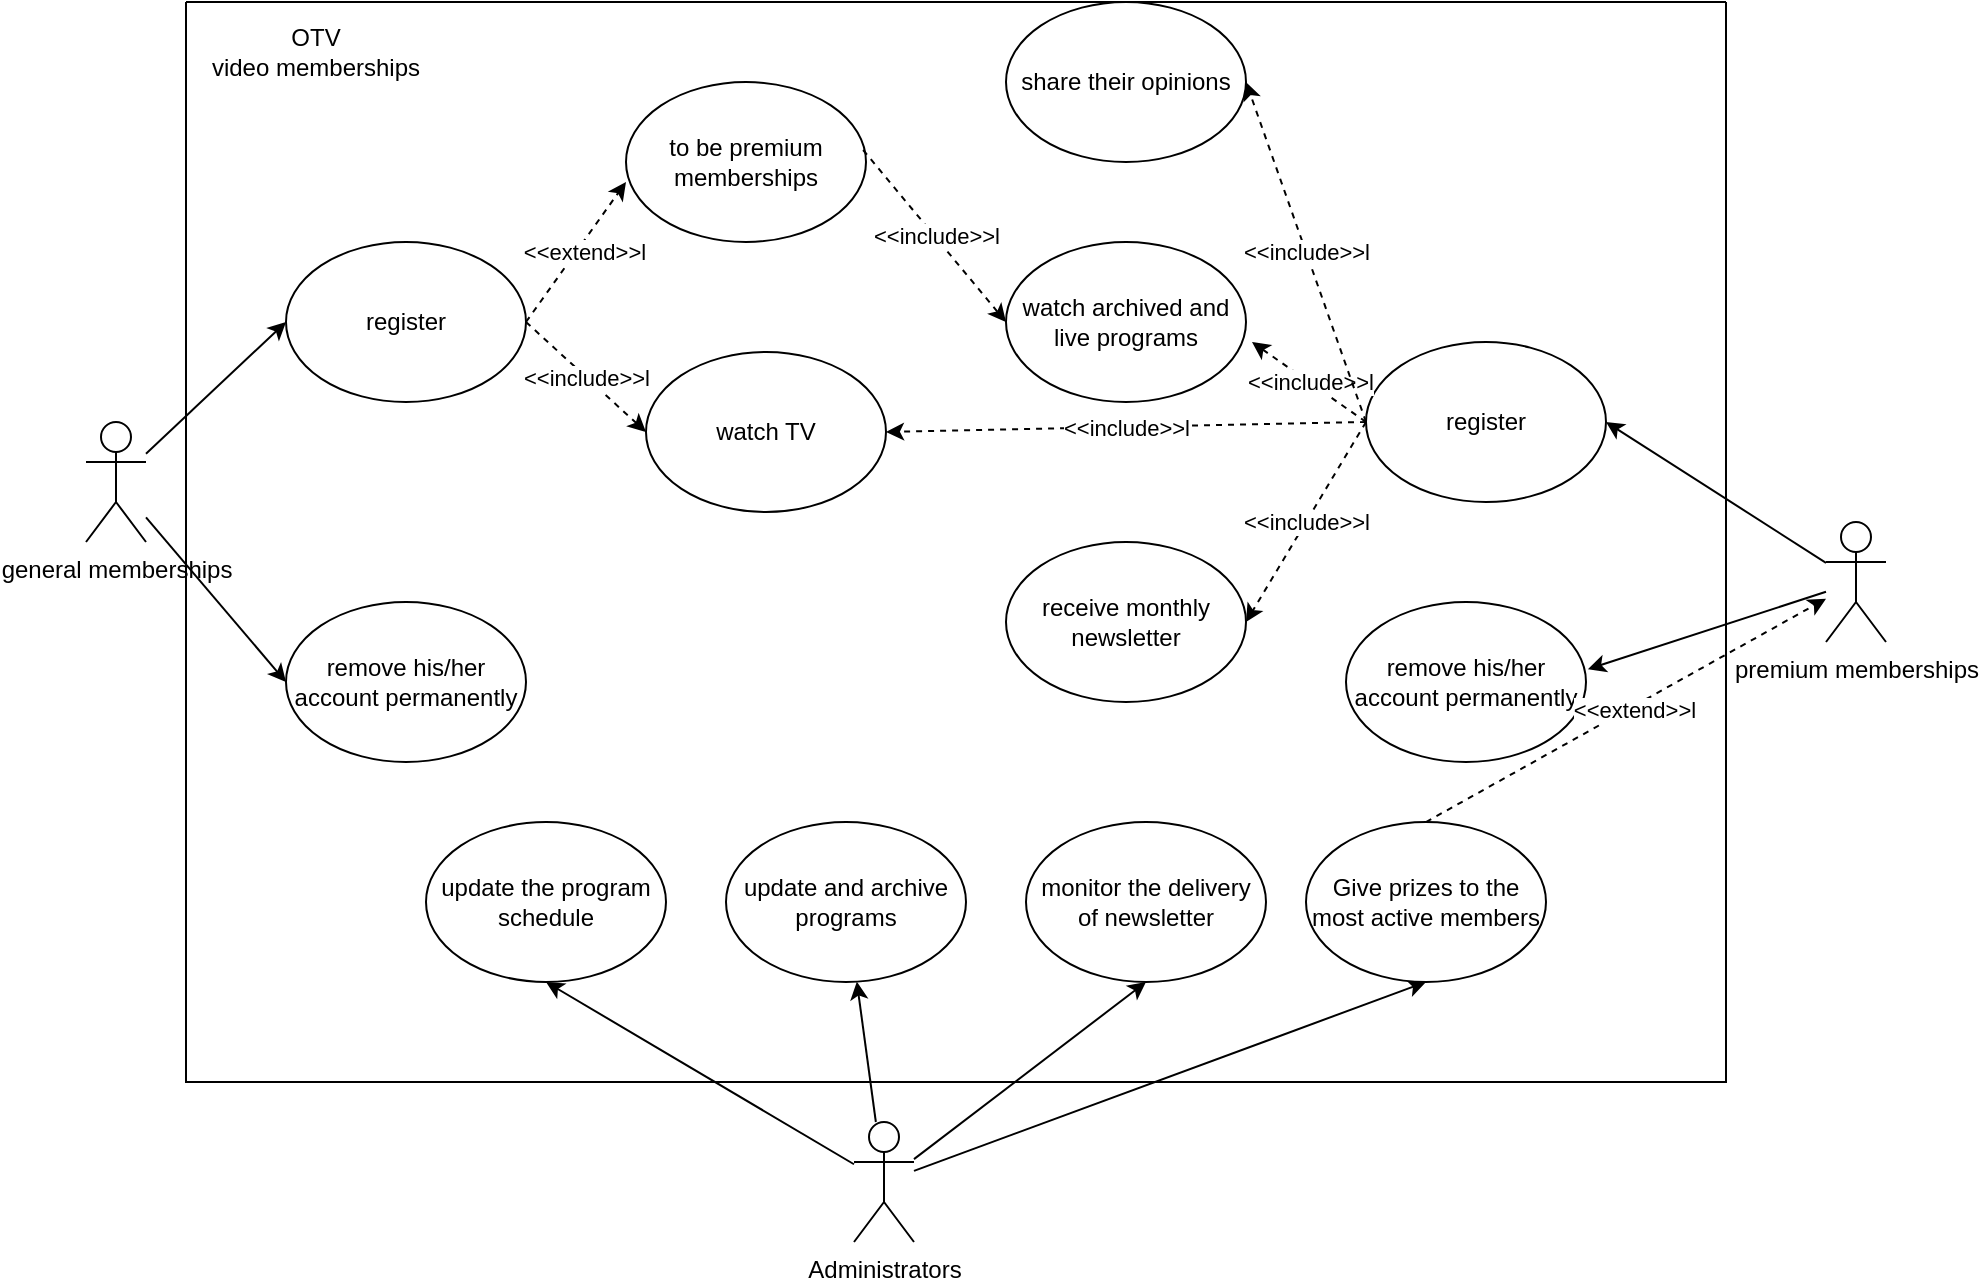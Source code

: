 <mxfile version="15.9.6" type="github" pages="3"><diagram id="0xzwDrGBt4abppta2xmS" name="Page-1"><mxGraphModel dx="2105" dy="579" grid="1" gridSize="10" guides="1" tooltips="1" connect="1" arrows="1" fold="1" page="1" pageScale="1" pageWidth="827" pageHeight="1169" math="0" shadow="0"><root><mxCell id="0"/><mxCell id="1" parent="0"/><mxCell id="9iWPV16cXZW_42Al5uO9-7" style="rounded=0;orthogonalLoop=1;jettySize=auto;html=1;entryX=0;entryY=0.5;entryDx=0;entryDy=0;" parent="1" source="9iWPV16cXZW_42Al5uO9-1" target="9iWPV16cXZW_42Al5uO9-2" edge="1"><mxGeometry relative="1" as="geometry"/></mxCell><mxCell id="9iWPV16cXZW_42Al5uO9-8" style="edgeStyle=none;rounded=0;orthogonalLoop=1;jettySize=auto;html=1;entryX=0;entryY=0.5;entryDx=0;entryDy=0;" parent="1" source="9iWPV16cXZW_42Al5uO9-1" target="9iWPV16cXZW_42Al5uO9-6" edge="1"><mxGeometry relative="1" as="geometry"/></mxCell><mxCell id="9iWPV16cXZW_42Al5uO9-1" value="general memberships" style="shape=umlActor;verticalLabelPosition=bottom;verticalAlign=top;html=1;outlineConnect=0;" parent="1" vertex="1"><mxGeometry x="30" y="580" width="30" height="60" as="geometry"/></mxCell><mxCell id="9iWPV16cXZW_42Al5uO9-2" value="register" style="ellipse;whiteSpace=wrap;html=1;" parent="1" vertex="1"><mxGeometry x="130" y="490" width="120" height="80" as="geometry"/></mxCell><mxCell id="9iWPV16cXZW_42Al5uO9-3" value="watch TV" style="ellipse;whiteSpace=wrap;html=1;" parent="1" vertex="1"><mxGeometry x="310" y="545" width="120" height="80" as="geometry"/></mxCell><mxCell id="9iWPV16cXZW_42Al5uO9-4" value="to be premium memberships" style="ellipse;whiteSpace=wrap;html=1;" parent="1" vertex="1"><mxGeometry x="300" y="410" width="120" height="80" as="geometry"/></mxCell><mxCell id="9iWPV16cXZW_42Al5uO9-5" value="watch archived and live programs" style="ellipse;whiteSpace=wrap;html=1;" parent="1" vertex="1"><mxGeometry x="490" y="490" width="120" height="80" as="geometry"/></mxCell><mxCell id="9iWPV16cXZW_42Al5uO9-6" value="remove his/her account permanently" style="ellipse;whiteSpace=wrap;html=1;" parent="1" vertex="1"><mxGeometry x="130" y="670" width="120" height="80" as="geometry"/></mxCell><mxCell id="9iWPV16cXZW_42Al5uO9-11" value="" style="endArrow=classic;html=1;rounded=0;dashed=1;exitX=1;exitY=0.5;exitDx=0;exitDy=0;entryX=0;entryY=0.5;entryDx=0;entryDy=0;" parent="1" source="9iWPV16cXZW_42Al5uO9-2" target="9iWPV16cXZW_42Al5uO9-3" edge="1"><mxGeometry relative="1" as="geometry"><mxPoint x="250" y="690" as="sourcePoint"/><mxPoint x="350" y="690" as="targetPoint"/></mxGeometry></mxCell><mxCell id="9iWPV16cXZW_42Al5uO9-12" value="&amp;lt;&amp;lt;include&amp;gt;&amp;gt;l" style="edgeLabel;resizable=0;html=1;align=center;verticalAlign=middle;" parent="9iWPV16cXZW_42Al5uO9-11" connectable="0" vertex="1"><mxGeometry relative="1" as="geometry"/></mxCell><mxCell id="9iWPV16cXZW_42Al5uO9-13" value="" style="endArrow=classic;html=1;rounded=0;dashed=1;exitX=1;exitY=0.5;exitDx=0;exitDy=0;" parent="1" source="9iWPV16cXZW_42Al5uO9-2" edge="1"><mxGeometry relative="1" as="geometry"><mxPoint x="250" y="690" as="sourcePoint"/><mxPoint x="300" y="460" as="targetPoint"/><Array as="points"/></mxGeometry></mxCell><mxCell id="9iWPV16cXZW_42Al5uO9-14" value="&amp;lt;&amp;lt;extend&amp;gt;&amp;gt;l" style="edgeLabel;resizable=0;html=1;align=center;verticalAlign=middle;" parent="9iWPV16cXZW_42Al5uO9-13" connectable="0" vertex="1"><mxGeometry relative="1" as="geometry"><mxPoint x="4" as="offset"/></mxGeometry></mxCell><mxCell id="9iWPV16cXZW_42Al5uO9-24" style="edgeStyle=none;rounded=0;orthogonalLoop=1;jettySize=auto;html=1;entryX=1;entryY=0.5;entryDx=0;entryDy=0;" parent="1" source="9iWPV16cXZW_42Al5uO9-15" target="9iWPV16cXZW_42Al5uO9-18" edge="1"><mxGeometry relative="1" as="geometry"/></mxCell><mxCell id="9iWPV16cXZW_42Al5uO9-25" style="edgeStyle=none;rounded=0;orthogonalLoop=1;jettySize=auto;html=1;entryX=1.008;entryY=0.42;entryDx=0;entryDy=0;entryPerimeter=0;" parent="1" source="9iWPV16cXZW_42Al5uO9-15" target="9iWPV16cXZW_42Al5uO9-19" edge="1"><mxGeometry relative="1" as="geometry"/></mxCell><mxCell id="9iWPV16cXZW_42Al5uO9-15" value="premium memberships" style="shape=umlActor;verticalLabelPosition=bottom;verticalAlign=top;html=1;outlineConnect=0;" parent="1" vertex="1"><mxGeometry x="900" y="630" width="30" height="60" as="geometry"/></mxCell><mxCell id="9iWPV16cXZW_42Al5uO9-18" value="register" style="ellipse;whiteSpace=wrap;html=1;" parent="1" vertex="1"><mxGeometry x="670" y="540" width="120" height="80" as="geometry"/></mxCell><mxCell id="9iWPV16cXZW_42Al5uO9-19" value="remove his/her account permanently" style="ellipse;whiteSpace=wrap;html=1;" parent="1" vertex="1"><mxGeometry x="660" y="670" width="120" height="80" as="geometry"/></mxCell><mxCell id="9iWPV16cXZW_42Al5uO9-22" value="share their opinions" style="ellipse;whiteSpace=wrap;html=1;" parent="1" vertex="1"><mxGeometry x="490" y="370" width="120" height="80" as="geometry"/></mxCell><mxCell id="9iWPV16cXZW_42Al5uO9-23" value="receive monthly newsletter" style="ellipse;whiteSpace=wrap;html=1;" parent="1" vertex="1"><mxGeometry x="490" y="640" width="120" height="80" as="geometry"/></mxCell><mxCell id="9iWPV16cXZW_42Al5uO9-29" value="" style="endArrow=classic;html=1;rounded=0;dashed=1;exitX=0.988;exitY=0.425;exitDx=0;exitDy=0;entryX=0;entryY=0.5;entryDx=0;entryDy=0;exitPerimeter=0;" parent="1" source="9iWPV16cXZW_42Al5uO9-4" target="9iWPV16cXZW_42Al5uO9-5" edge="1"><mxGeometry relative="1" as="geometry"><mxPoint x="440" y="480" as="sourcePoint"/><mxPoint x="500" y="535" as="targetPoint"/></mxGeometry></mxCell><mxCell id="9iWPV16cXZW_42Al5uO9-30" value="&amp;lt;&amp;lt;include&amp;gt;&amp;gt;l" style="edgeLabel;resizable=0;html=1;align=center;verticalAlign=middle;" parent="9iWPV16cXZW_42Al5uO9-29" connectable="0" vertex="1"><mxGeometry relative="1" as="geometry"/></mxCell><mxCell id="9iWPV16cXZW_42Al5uO9-33" value="" style="endArrow=classic;html=1;rounded=0;dashed=1;exitX=0;exitY=0.5;exitDx=0;exitDy=0;entryX=1.025;entryY=0.625;entryDx=0;entryDy=0;entryPerimeter=0;" parent="1" source="9iWPV16cXZW_42Al5uO9-18" target="9iWPV16cXZW_42Al5uO9-5" edge="1"><mxGeometry relative="1" as="geometry"><mxPoint x="510.0" y="570" as="sourcePoint"/><mxPoint x="581.44" y="596" as="targetPoint"/></mxGeometry></mxCell><mxCell id="9iWPV16cXZW_42Al5uO9-34" value="&amp;lt;&amp;lt;include&amp;gt;&amp;gt;l" style="edgeLabel;resizable=0;html=1;align=center;verticalAlign=middle;" parent="9iWPV16cXZW_42Al5uO9-33" connectable="0" vertex="1"><mxGeometry relative="1" as="geometry"/></mxCell><mxCell id="9iWPV16cXZW_42Al5uO9-35" value="" style="endArrow=classic;html=1;rounded=0;dashed=1;entryX=1;entryY=0.5;entryDx=0;entryDy=0;" parent="1" target="9iWPV16cXZW_42Al5uO9-3" edge="1"><mxGeometry relative="1" as="geometry"><mxPoint x="670" y="580" as="sourcePoint"/><mxPoint x="641.44" y="640" as="targetPoint"/></mxGeometry></mxCell><mxCell id="9iWPV16cXZW_42Al5uO9-36" value="&amp;lt;&amp;lt;include&amp;gt;&amp;gt;l" style="edgeLabel;resizable=0;html=1;align=center;verticalAlign=middle;" parent="9iWPV16cXZW_42Al5uO9-35" connectable="0" vertex="1"><mxGeometry relative="1" as="geometry"/></mxCell><mxCell id="9iWPV16cXZW_42Al5uO9-37" value="" style="endArrow=classic;html=1;rounded=0;dashed=1;entryX=1;entryY=0.5;entryDx=0;entryDy=0;exitX=0;exitY=0.5;exitDx=0;exitDy=0;" parent="1" source="9iWPV16cXZW_42Al5uO9-18" target="9iWPV16cXZW_42Al5uO9-22" edge="1"><mxGeometry relative="1" as="geometry"><mxPoint x="680" y="480" as="sourcePoint"/><mxPoint x="440" y="595" as="targetPoint"/></mxGeometry></mxCell><mxCell id="9iWPV16cXZW_42Al5uO9-38" value="&amp;lt;&amp;lt;include&amp;gt;&amp;gt;l" style="edgeLabel;resizable=0;html=1;align=center;verticalAlign=middle;" parent="9iWPV16cXZW_42Al5uO9-37" connectable="0" vertex="1"><mxGeometry relative="1" as="geometry"/></mxCell><mxCell id="9iWPV16cXZW_42Al5uO9-39" value="" style="endArrow=classic;html=1;rounded=0;dashed=1;entryX=1;entryY=0.5;entryDx=0;entryDy=0;exitX=0;exitY=0.5;exitDx=0;exitDy=0;" parent="1" source="9iWPV16cXZW_42Al5uO9-18" target="9iWPV16cXZW_42Al5uO9-23" edge="1"><mxGeometry relative="1" as="geometry"><mxPoint x="680" y="480" as="sourcePoint"/><mxPoint x="450" y="605" as="targetPoint"/></mxGeometry></mxCell><mxCell id="9iWPV16cXZW_42Al5uO9-40" value="&amp;lt;&amp;lt;include&amp;gt;&amp;gt;l" style="edgeLabel;resizable=0;html=1;align=center;verticalAlign=middle;" parent="9iWPV16cXZW_42Al5uO9-39" connectable="0" vertex="1"><mxGeometry relative="1" as="geometry"/></mxCell><mxCell id="9iWPV16cXZW_42Al5uO9-50" style="edgeStyle=none;rounded=0;orthogonalLoop=1;jettySize=auto;html=1;entryX=0.5;entryY=1;entryDx=0;entryDy=0;" parent="1" source="9iWPV16cXZW_42Al5uO9-41" target="9iWPV16cXZW_42Al5uO9-44" edge="1"><mxGeometry relative="1" as="geometry"/></mxCell><mxCell id="9iWPV16cXZW_42Al5uO9-51" style="edgeStyle=none;rounded=0;orthogonalLoop=1;jettySize=auto;html=1;" parent="1" source="9iWPV16cXZW_42Al5uO9-41" target="9iWPV16cXZW_42Al5uO9-45" edge="1"><mxGeometry relative="1" as="geometry"/></mxCell><mxCell id="9iWPV16cXZW_42Al5uO9-52" style="edgeStyle=none;rounded=0;orthogonalLoop=1;jettySize=auto;html=1;entryX=0.5;entryY=1;entryDx=0;entryDy=0;" parent="1" source="9iWPV16cXZW_42Al5uO9-41" target="9iWPV16cXZW_42Al5uO9-46" edge="1"><mxGeometry relative="1" as="geometry"/></mxCell><mxCell id="9iWPV16cXZW_42Al5uO9-53" style="edgeStyle=none;rounded=0;orthogonalLoop=1;jettySize=auto;html=1;entryX=0.5;entryY=1;entryDx=0;entryDy=0;" parent="1" source="9iWPV16cXZW_42Al5uO9-41" target="9iWPV16cXZW_42Al5uO9-47" edge="1"><mxGeometry relative="1" as="geometry"/></mxCell><mxCell id="9iWPV16cXZW_42Al5uO9-41" value="Administrators" style="shape=umlActor;verticalLabelPosition=bottom;verticalAlign=top;html=1;outlineConnect=0;" parent="1" vertex="1"><mxGeometry x="414" y="930" width="30" height="60" as="geometry"/></mxCell><mxCell id="9iWPV16cXZW_42Al5uO9-44" value="update the program schedule" style="ellipse;whiteSpace=wrap;html=1;" parent="1" vertex="1"><mxGeometry x="200" y="780" width="120" height="80" as="geometry"/></mxCell><mxCell id="9iWPV16cXZW_42Al5uO9-45" value="update and&amp;nbsp;archive programs" style="ellipse;whiteSpace=wrap;html=1;" parent="1" vertex="1"><mxGeometry x="350" y="780" width="120" height="80" as="geometry"/></mxCell><mxCell id="9iWPV16cXZW_42Al5uO9-46" value="monitor the delivery of newsletter" style="ellipse;whiteSpace=wrap;html=1;" parent="1" vertex="1"><mxGeometry x="500" y="780" width="120" height="80" as="geometry"/></mxCell><mxCell id="9iWPV16cXZW_42Al5uO9-47" value="Give prizes to the most active members" style="ellipse;whiteSpace=wrap;html=1;" parent="1" vertex="1"><mxGeometry x="640" y="780" width="120" height="80" as="geometry"/></mxCell><mxCell id="9iWPV16cXZW_42Al5uO9-54" value="" style="endArrow=classic;html=1;rounded=0;dashed=1;exitX=0.5;exitY=0;exitDx=0;exitDy=0;" parent="1" source="9iWPV16cXZW_42Al5uO9-47" target="9iWPV16cXZW_42Al5uO9-15" edge="1"><mxGeometry relative="1" as="geometry"><mxPoint x="260" y="540" as="sourcePoint"/><mxPoint x="310" y="470" as="targetPoint"/><Array as="points"/></mxGeometry></mxCell><mxCell id="9iWPV16cXZW_42Al5uO9-55" value="&amp;lt;&amp;lt;extend&amp;gt;&amp;gt;l" style="edgeLabel;resizable=0;html=1;align=center;verticalAlign=middle;" parent="9iWPV16cXZW_42Al5uO9-54" connectable="0" vertex="1"><mxGeometry relative="1" as="geometry"><mxPoint x="4" as="offset"/></mxGeometry></mxCell><mxCell id="9iWPV16cXZW_42Al5uO9-56" value="" style="swimlane;startSize=0;" parent="1" vertex="1"><mxGeometry x="80" y="370" width="770" height="540" as="geometry"><mxRectangle x="80" y="370" width="50" height="40" as="alternateBounds"/></mxGeometry></mxCell><mxCell id="9iWPV16cXZW_42Al5uO9-57" value="OTV video&amp;nbsp;memberships" style="text;html=1;strokeColor=none;fillColor=none;align=center;verticalAlign=middle;whiteSpace=wrap;rounded=0;" parent="9iWPV16cXZW_42Al5uO9-56" vertex="1"><mxGeometry x="10" y="10" width="110" height="30" as="geometry"/></mxCell></root></mxGraphModel></diagram><diagram id="F4N2tI4Vi3kjnKEkjMFw" name="Page-2"><mxGraphModel dx="1278" dy="579" grid="1" gridSize="10" guides="1" tooltips="1" connect="1" arrows="1" fold="1" page="1" pageScale="1" pageWidth="827" pageHeight="1169" math="0" shadow="0"><root><mxCell id="Y7_7Yw5iVMlXmd4FAYr0-0"/><mxCell id="Y7_7Yw5iVMlXmd4FAYr0-1" parent="Y7_7Yw5iVMlXmd4FAYr0-0"/><mxCell id="Y7_7Yw5iVMlXmd4FAYr0-6" style="edgeStyle=none;rounded=0;orthogonalLoop=1;jettySize=auto;html=1;entryX=0;entryY=0.5;entryDx=0;entryDy=0;" parent="Y7_7Yw5iVMlXmd4FAYr0-1" source="Y7_7Yw5iVMlXmd4FAYr0-2" target="Y7_7Yw5iVMlXmd4FAYr0-3" edge="1"><mxGeometry relative="1" as="geometry"/></mxCell><mxCell id="4BvklPotunRdpsY81RuQ-2" style="edgeStyle=none;rounded=0;orthogonalLoop=1;jettySize=auto;html=1;entryX=0;entryY=0.5;entryDx=0;entryDy=0;" parent="Y7_7Yw5iVMlXmd4FAYr0-1" source="Y7_7Yw5iVMlXmd4FAYr0-2" target="Y7_7Yw5iVMlXmd4FAYr0-5" edge="1"><mxGeometry relative="1" as="geometry"/></mxCell><mxCell id="4BvklPotunRdpsY81RuQ-16" style="edgeStyle=none;rounded=0;orthogonalLoop=1;jettySize=auto;html=1;entryX=0;entryY=0.5;entryDx=0;entryDy=0;" parent="Y7_7Yw5iVMlXmd4FAYr0-1" source="Y7_7Yw5iVMlXmd4FAYr0-2" target="4BvklPotunRdpsY81RuQ-12" edge="1"><mxGeometry relative="1" as="geometry"/></mxCell><mxCell id="Y7_7Yw5iVMlXmd4FAYr0-2" value="patient" style="shape=umlActor;verticalLabelPosition=bottom;verticalAlign=top;html=1;outlineConnect=0;" parent="Y7_7Yw5iVMlXmd4FAYr0-1" vertex="1"><mxGeometry x="110" y="330" width="30" height="60" as="geometry"/></mxCell><mxCell id="Y7_7Yw5iVMlXmd4FAYr0-3" value="complete info form" style="ellipse;whiteSpace=wrap;html=1;" parent="Y7_7Yw5iVMlXmd4FAYr0-1" vertex="1"><mxGeometry x="250" y="240" width="120" height="80" as="geometry"/></mxCell><mxCell id="Y7_7Yw5iVMlXmd4FAYr0-4" value="call about appointment" style="ellipse;whiteSpace=wrap;html=1;" parent="Y7_7Yw5iVMlXmd4FAYr0-1" vertex="1"><mxGeometry x="430" y="230" width="120" height="80" as="geometry"/></mxCell><mxCell id="Y7_7Yw5iVMlXmd4FAYr0-5" value="receive postcards" style="ellipse;whiteSpace=wrap;html=1;" parent="Y7_7Yw5iVMlXmd4FAYr0-1" vertex="1"><mxGeometry x="250" y="410" width="120" height="80" as="geometry"/></mxCell><mxCell id="4BvklPotunRdpsY81RuQ-0" value="" style="endArrow=classic;html=1;rounded=0;dashed=1;exitX=1;exitY=0.5;exitDx=0;exitDy=0;entryX=0;entryY=0.5;entryDx=0;entryDy=0;" parent="Y7_7Yw5iVMlXmd4FAYr0-1" source="Y7_7Yw5iVMlXmd4FAYr0-3" target="Y7_7Yw5iVMlXmd4FAYr0-4" edge="1"><mxGeometry relative="1" as="geometry"><mxPoint x="250.0" y="530" as="sourcePoint"/><mxPoint x="310" y="585.0" as="targetPoint"/></mxGeometry></mxCell><mxCell id="4BvklPotunRdpsY81RuQ-1" value="&amp;lt;&amp;lt;include&amp;gt;&amp;gt;l" style="edgeLabel;resizable=0;html=1;align=center;verticalAlign=middle;" parent="4BvklPotunRdpsY81RuQ-0" connectable="0" vertex="1"><mxGeometry relative="1" as="geometry"/></mxCell><mxCell id="4BvklPotunRdpsY81RuQ-14" style="edgeStyle=none;rounded=0;orthogonalLoop=1;jettySize=auto;html=1;entryX=1;entryY=0.5;entryDx=0;entryDy=0;" parent="Y7_7Yw5iVMlXmd4FAYr0-1" source="4BvklPotunRdpsY81RuQ-3" target="4BvklPotunRdpsY81RuQ-10" edge="1"><mxGeometry relative="1" as="geometry"/></mxCell><mxCell id="4BvklPotunRdpsY81RuQ-15" style="edgeStyle=none;rounded=0;orthogonalLoop=1;jettySize=auto;html=1;entryX=1;entryY=0.5;entryDx=0;entryDy=0;" parent="Y7_7Yw5iVMlXmd4FAYr0-1" source="4BvklPotunRdpsY81RuQ-3" target="4BvklPotunRdpsY81RuQ-11" edge="1"><mxGeometry relative="1" as="geometry"/></mxCell><mxCell id="4BvklPotunRdpsY81RuQ-18" style="edgeStyle=none;rounded=0;orthogonalLoop=1;jettySize=auto;html=1;entryX=1;entryY=0.5;entryDx=0;entryDy=0;" parent="Y7_7Yw5iVMlXmd4FAYr0-1" source="4BvklPotunRdpsY81RuQ-3" target="4BvklPotunRdpsY81RuQ-13" edge="1"><mxGeometry relative="1" as="geometry"/></mxCell><mxCell id="4BvklPotunRdpsY81RuQ-3" value="Receptionist&amp;nbsp;" style="shape=umlActor;verticalLabelPosition=bottom;verticalAlign=top;html=1;outlineConnect=0;" parent="Y7_7Yw5iVMlXmd4FAYr0-1" vertex="1"><mxGeometry x="810" y="280" width="30" height="60" as="geometry"/></mxCell><mxCell id="4BvklPotunRdpsY81RuQ-5" value="&amp;nbsp;check new/old patient" style="ellipse;whiteSpace=wrap;html=1;" parent="Y7_7Yw5iVMlXmd4FAYr0-1" vertex="1"><mxGeometry x="230" y="530" width="120" height="80" as="geometry"/></mxCell><mxCell id="4BvklPotunRdpsY81RuQ-6" value="check duplication,store information,display message." style="ellipse;whiteSpace=wrap;html=1;" parent="Y7_7Yw5iVMlXmd4FAYr0-1" vertex="1"><mxGeometry x="580" y="530" width="120" height="80" as="geometry"/></mxCell><mxCell id="4BvklPotunRdpsY81RuQ-19" style="edgeStyle=none;rounded=0;orthogonalLoop=1;jettySize=auto;html=1;entryX=0.5;entryY=1;entryDx=0;entryDy=0;" parent="Y7_7Yw5iVMlXmd4FAYr0-1" source="4BvklPotunRdpsY81RuQ-7" target="4BvklPotunRdpsY81RuQ-5" edge="1"><mxGeometry relative="1" as="geometry"/></mxCell><mxCell id="4BvklPotunRdpsY81RuQ-20" style="edgeStyle=none;rounded=0;orthogonalLoop=1;jettySize=auto;html=1;entryX=0.5;entryY=1;entryDx=0;entryDy=0;" parent="Y7_7Yw5iVMlXmd4FAYr0-1" source="4BvklPotunRdpsY81RuQ-7" target="4BvklPotunRdpsY81RuQ-6" edge="1"><mxGeometry relative="1" as="geometry"/></mxCell><mxCell id="4BvklPotunRdpsY81RuQ-7" value="System" style="shape=umlActor;verticalLabelPosition=bottom;verticalAlign=top;html=1;outlineConnect=0;" parent="Y7_7Yw5iVMlXmd4FAYr0-1" vertex="1"><mxGeometry x="465" y="640" width="30" height="60" as="geometry"/></mxCell><mxCell id="4BvklPotunRdpsY81RuQ-10" value="checks appointment file for available time" style="ellipse;whiteSpace=wrap;html=1;" parent="Y7_7Yw5iVMlXmd4FAYr0-1" vertex="1"><mxGeometry x="580" y="180" width="120" height="80" as="geometry"/></mxCell><mxCell id="4BvklPotunRdpsY81RuQ-11" value="schedule appointment" style="ellipse;whiteSpace=wrap;html=1;" parent="Y7_7Yw5iVMlXmd4FAYr0-1" vertex="1"><mxGeometry x="580" y="380" width="120" height="80" as="geometry"/></mxCell><mxCell id="4BvklPotunRdpsY81RuQ-12" value="make incomplete entry" style="ellipse;whiteSpace=wrap;html=1;" parent="Y7_7Yw5iVMlXmd4FAYr0-1" vertex="1"><mxGeometry x="250" y="330" width="120" height="80" as="geometry"/></mxCell><mxCell id="4BvklPotunRdpsY81RuQ-13" value="collect full information" style="ellipse;whiteSpace=wrap;html=1;" parent="Y7_7Yw5iVMlXmd4FAYr0-1" vertex="1"><mxGeometry x="580" y="270" width="120" height="80" as="geometry"/></mxCell><mxCell id="Qk61I-dY0ueHSRATzLeu-0" value="" style="endArrow=classic;html=1;rounded=0;dashed=1;exitX=1;exitY=0.5;exitDx=0;exitDy=0;" parent="Y7_7Yw5iVMlXmd4FAYr0-1" source="Y7_7Yw5iVMlXmd4FAYr0-5" target="4BvklPotunRdpsY81RuQ-3" edge="1"><mxGeometry relative="1" as="geometry"><mxPoint x="700" y="780.0" as="sourcePoint"/><mxPoint x="900" y="668.372" as="targetPoint"/><Array as="points"/></mxGeometry></mxCell><mxCell id="Qk61I-dY0ueHSRATzLeu-1" value="&amp;lt;&amp;lt;extend&amp;gt;&amp;gt;l" style="edgeLabel;resizable=0;html=1;align=center;verticalAlign=middle;" parent="Qk61I-dY0ueHSRATzLeu-0" connectable="0" vertex="1"><mxGeometry relative="1" as="geometry"><mxPoint x="4" as="offset"/></mxGeometry></mxCell><mxCell id="Qk61I-dY0ueHSRATzLeu-2" value="" style="endArrow=classic;html=1;rounded=0;dashed=1;exitX=1;exitY=0.5;exitDx=0;exitDy=0;entryX=0;entryY=0.5;entryDx=0;entryDy=0;" parent="Y7_7Yw5iVMlXmd4FAYr0-1" source="4BvklPotunRdpsY81RuQ-12" target="4BvklPotunRdpsY81RuQ-13" edge="1"><mxGeometry relative="1" as="geometry"><mxPoint x="710" y="790.0" as="sourcePoint"/><mxPoint x="910" y="678.372" as="targetPoint"/><Array as="points"/></mxGeometry></mxCell><mxCell id="Qk61I-dY0ueHSRATzLeu-3" value="&amp;lt;&amp;lt;extend&amp;gt;&amp;gt;l" style="edgeLabel;resizable=0;html=1;align=center;verticalAlign=middle;" parent="Qk61I-dY0ueHSRATzLeu-2" connectable="0" vertex="1"><mxGeometry relative="1" as="geometry"><mxPoint x="4" as="offset"/></mxGeometry></mxCell><mxCell id="VfuhDZg9kYOrWUktc9jF-0" value="" style="endArrow=classic;html=1;rounded=0;dashed=1;exitX=0.5;exitY=0;exitDx=0;exitDy=0;" parent="Y7_7Yw5iVMlXmd4FAYr0-1" source="4BvklPotunRdpsY81RuQ-5" target="Y7_7Yw5iVMlXmd4FAYr0-2" edge="1"><mxGeometry relative="1" as="geometry"><mxPoint x="418.56" y="444" as="sourcePoint"/><mxPoint x="490" y="530" as="targetPoint"/></mxGeometry></mxCell><mxCell id="VfuhDZg9kYOrWUktc9jF-1" value="&amp;lt;&amp;lt;include&amp;gt;&amp;gt;l" style="edgeLabel;resizable=0;html=1;align=center;verticalAlign=middle;" parent="VfuhDZg9kYOrWUktc9jF-0" connectable="0" vertex="1"><mxGeometry relative="1" as="geometry"/></mxCell><mxCell id="VfuhDZg9kYOrWUktc9jF-3" value="" style="swimlane;startSize=0;" parent="Y7_7Yw5iVMlXmd4FAYr0-1" vertex="1"><mxGeometry x="180" y="160" width="570" height="480" as="geometry"/></mxCell><mxCell id="VfuhDZg9kYOrWUktc9jF-4" value="Patient reservation system" style="text;html=1;strokeColor=none;fillColor=none;align=center;verticalAlign=middle;whiteSpace=wrap;rounded=0;" parent="VfuhDZg9kYOrWUktc9jF-3" vertex="1"><mxGeometry x="10" y="10" width="120" height="30" as="geometry"/></mxCell></root></mxGraphModel></diagram><diagram id="pjKQcVrJFAwxfLHrCADP" name="Page-3"><mxGraphModel dx="1504" dy="1850" grid="1" gridSize="10" guides="1" tooltips="1" connect="1" arrows="1" fold="1" page="1" pageScale="1" pageWidth="827" pageHeight="1169" math="0" shadow="0"><root><mxCell id="4_gz7NbGH4ykPYmnm91J-0"/><mxCell id="4_gz7NbGH4ykPYmnm91J-1" parent="4_gz7NbGH4ykPYmnm91J-0"/><mxCell id="4_gz7NbGH4ykPYmnm91J-9" style="edgeStyle=none;rounded=0;orthogonalLoop=1;jettySize=auto;html=1;entryX=0;entryY=0.5;entryDx=0;entryDy=0;" parent="4_gz7NbGH4ykPYmnm91J-1" source="4_gz7NbGH4ykPYmnm91J-2" target="4_gz7NbGH4ykPYmnm91J-3" edge="1"><mxGeometry relative="1" as="geometry"/></mxCell><mxCell id="4_gz7NbGH4ykPYmnm91J-10" style="edgeStyle=none;rounded=0;orthogonalLoop=1;jettySize=auto;html=1;entryX=0;entryY=0.5;entryDx=0;entryDy=0;" parent="4_gz7NbGH4ykPYmnm91J-1" source="4_gz7NbGH4ykPYmnm91J-2" target="4_gz7NbGH4ykPYmnm91J-4" edge="1"><mxGeometry relative="1" as="geometry"/></mxCell><mxCell id="4_gz7NbGH4ykPYmnm91J-11" style="edgeStyle=none;rounded=0;orthogonalLoop=1;jettySize=auto;html=1;entryX=0;entryY=0.5;entryDx=0;entryDy=0;" parent="4_gz7NbGH4ykPYmnm91J-1" source="4_gz7NbGH4ykPYmnm91J-2" target="4_gz7NbGH4ykPYmnm91J-5" edge="1"><mxGeometry relative="1" as="geometry"/></mxCell><mxCell id="4_gz7NbGH4ykPYmnm91J-12" style="edgeStyle=none;rounded=0;orthogonalLoop=1;jettySize=auto;html=1;entryX=0;entryY=0.5;entryDx=0;entryDy=0;" parent="4_gz7NbGH4ykPYmnm91J-1" source="4_gz7NbGH4ykPYmnm91J-2" target="4_gz7NbGH4ykPYmnm91J-7" edge="1"><mxGeometry relative="1" as="geometry"/></mxCell><mxCell id="4_gz7NbGH4ykPYmnm91J-2" value="Staff" style="shape=umlActor;verticalLabelPosition=bottom;verticalAlign=top;html=1;outlineConnect=0;" parent="4_gz7NbGH4ykPYmnm91J-1" vertex="1"><mxGeometry x="30" y="120" width="30" height="60" as="geometry"/></mxCell><mxCell id="4_gz7NbGH4ykPYmnm91J-4" value="add and remove courses" style="ellipse;whiteSpace=wrap;html=1;" parent="4_gz7NbGH4ykPYmnm91J-1" vertex="1"><mxGeometry x="140" y="110" width="120" height="80" as="geometry"/></mxCell><mxCell id="4_gz7NbGH4ykPYmnm91J-5" value="change the course information" style="ellipse;whiteSpace=wrap;html=1;" parent="4_gz7NbGH4ykPYmnm91J-1" vertex="1"><mxGeometry x="140" y="210" width="120" height="80" as="geometry"/></mxCell><mxCell id="4_gz7NbGH4ykPYmnm91J-7" value="print a variety of reports" style="ellipse;whiteSpace=wrap;html=1;" parent="4_gz7NbGH4ykPYmnm91J-1" vertex="1"><mxGeometry x="140" y="320" width="120" height="80" as="geometry"/></mxCell><mxCell id="4_gz7NbGH4ykPYmnm91J-29" style="edgeStyle=none;rounded=0;orthogonalLoop=1;jettySize=auto;html=1;entryX=1;entryY=0.5;entryDx=0;entryDy=0;" parent="4_gz7NbGH4ykPYmnm91J-1" source="4_gz7NbGH4ykPYmnm91J-13" target="4_gz7NbGH4ykPYmnm91J-16" edge="1"><mxGeometry relative="1" as="geometry"/></mxCell><mxCell id="4_gz7NbGH4ykPYmnm91J-30" style="edgeStyle=none;rounded=0;orthogonalLoop=1;jettySize=auto;html=1;entryX=1;entryY=0.5;entryDx=0;entryDy=0;" parent="4_gz7NbGH4ykPYmnm91J-1" source="4_gz7NbGH4ykPYmnm91J-13" target="4_gz7NbGH4ykPYmnm91J-17" edge="1"><mxGeometry relative="1" as="geometry"/></mxCell><mxCell id="4_gz7NbGH4ykPYmnm91J-31" style="edgeStyle=none;rounded=0;orthogonalLoop=1;jettySize=auto;html=1;entryX=1;entryY=0.5;entryDx=0;entryDy=0;" parent="4_gz7NbGH4ykPYmnm91J-1" source="4_gz7NbGH4ykPYmnm91J-13" target="4_gz7NbGH4ykPYmnm91J-18" edge="1"><mxGeometry relative="1" as="geometry"/></mxCell><mxCell id="4_gz7NbGH4ykPYmnm91J-13" value="Students" style="shape=umlActor;verticalLabelPosition=bottom;verticalAlign=top;html=1;outlineConnect=0;" parent="4_gz7NbGH4ykPYmnm91J-1" vertex="1"><mxGeometry x="760" y="190" width="30" height="60" as="geometry"/></mxCell><mxCell id="4_gz7NbGH4ykPYmnm91J-16" value="&amp;nbsp;examine currently available courses" style="ellipse;whiteSpace=wrap;html=1;" parent="4_gz7NbGH4ykPYmnm91J-1" vertex="1"><mxGeometry x="500" y="60" width="120" height="80" as="geometry"/></mxCell><mxCell id="4_gz7NbGH4ykPYmnm91J-17" value="add and drop courses to and from their schedules" style="ellipse;whiteSpace=wrap;html=1;" parent="4_gz7NbGH4ykPYmnm91J-1" vertex="1"><mxGeometry x="500" y="150" width="120" height="80" as="geometry"/></mxCell><mxCell id="4_gz7NbGH4ykPYmnm91J-18" value="examine the courses for which they are enrolled" style="ellipse;whiteSpace=wrap;html=1;" parent="4_gz7NbGH4ykPYmnm91J-1" vertex="1"><mxGeometry x="500" y="240" width="120" height="80" as="geometry"/></mxCell><mxCell id="H2ctZTnFMw1aYBpNRUfo-16" style="edgeStyle=none;rounded=0;orthogonalLoop=1;jettySize=auto;html=1;entryX=1;entryY=0.5;entryDx=0;entryDy=0;" parent="4_gz7NbGH4ykPYmnm91J-1" source="4_gz7NbGH4ykPYmnm91J-22" target="4_gz7NbGH4ykPYmnm91J-23" edge="1"><mxGeometry relative="1" as="geometry"/></mxCell><mxCell id="4_gz7NbGH4ykPYmnm91J-22" value="the university’s financial office" style="shape=umlActor;verticalLabelPosition=bottom;verticalAlign=top;html=1;outlineConnect=0;" parent="4_gz7NbGH4ykPYmnm91J-1" vertex="1"><mxGeometry x="760" y="40" width="30" height="60" as="geometry"/></mxCell><mxCell id="4_gz7NbGH4ykPYmnm91J-23" value="Check unpaid students" style="ellipse;whiteSpace=wrap;html=1;" parent="4_gz7NbGH4ykPYmnm91J-1" vertex="1"><mxGeometry x="500" y="-30" width="120" height="80" as="geometry"/></mxCell><mxCell id="2JdzzOjl5q3Gdknza0yJ-3" style="edgeStyle=none;rounded=0;orthogonalLoop=1;jettySize=auto;html=1;entryX=0.5;entryY=1;entryDx=0;entryDy=0;" parent="4_gz7NbGH4ykPYmnm91J-1" source="4_gz7NbGH4ykPYmnm91J-24" target="4_gz7NbGH4ykPYmnm91J-25" edge="1"><mxGeometry relative="1" as="geometry"/></mxCell><mxCell id="vE9S1TYYwKX0bQMtKm-N-2" style="edgeStyle=none;rounded=0;orthogonalLoop=1;jettySize=auto;html=1;entryX=0.5;entryY=1;entryDx=0;entryDy=0;" parent="4_gz7NbGH4ykPYmnm91J-1" source="4_gz7NbGH4ykPYmnm91J-24" target="4_gz7NbGH4ykPYmnm91J-27" edge="1"><mxGeometry relative="1" as="geometry"/></mxCell><mxCell id="vE9S1TYYwKX0bQMtKm-N-3" style="edgeStyle=none;rounded=0;orthogonalLoop=1;jettySize=auto;html=1;entryX=0.5;entryY=1;entryDx=0;entryDy=0;" parent="4_gz7NbGH4ykPYmnm91J-1" source="4_gz7NbGH4ykPYmnm91J-24" target="4_gz7NbGH4ykPYmnm91J-26" edge="1"><mxGeometry relative="1" as="geometry"/></mxCell><mxCell id="4_gz7NbGH4ykPYmnm91J-24" value="System" style="shape=umlActor;verticalLabelPosition=bottom;verticalAlign=top;html=1;outlineConnect=0;" parent="4_gz7NbGH4ykPYmnm91J-1" vertex="1"><mxGeometry x="465" y="490" width="30" height="60" as="geometry"/></mxCell><mxCell id="4_gz7NbGH4ykPYmnm91J-25" value="validate the information for format" style="ellipse;whiteSpace=wrap;html=1;" parent="4_gz7NbGH4ykPYmnm91J-1" vertex="1"><mxGeometry x="285" y="360" width="120" height="80" as="geometry"/></mxCell><mxCell id="4_gz7NbGH4ykPYmnm91J-26" value="Response message" style="ellipse;whiteSpace=wrap;html=1;" parent="4_gz7NbGH4ykPYmnm91J-1" vertex="1"><mxGeometry x="560" y="350" width="120" height="80" as="geometry"/></mxCell><mxCell id="4_gz7NbGH4ykPYmnm91J-27" value="Check whether the score exceeds 20 points" style="ellipse;whiteSpace=wrap;html=1;" parent="4_gz7NbGH4ykPYmnm91J-1" vertex="1"><mxGeometry x="420" y="360" width="120" height="80" as="geometry"/></mxCell><mxCell id="2JdzzOjl5q3Gdknza0yJ-0" value="" style="endArrow=classic;html=1;rounded=0;dashed=1;entryX=0.5;entryY=0;entryDx=0;entryDy=0;exitX=1;exitY=0.5;exitDx=0;exitDy=0;" parent="4_gz7NbGH4ykPYmnm91J-1" source="4_gz7NbGH4ykPYmnm91J-5" target="4_gz7NbGH4ykPYmnm91J-25" edge="1"><mxGeometry relative="1" as="geometry"><mxPoint x="670" y="580" as="sourcePoint"/><mxPoint x="430.0" y="585" as="targetPoint"/></mxGeometry></mxCell><mxCell id="2JdzzOjl5q3Gdknza0yJ-1" value="&amp;lt;&amp;lt;include&amp;gt;&amp;gt;l" style="edgeLabel;resizable=0;html=1;align=center;verticalAlign=middle;" parent="2JdzzOjl5q3Gdknza0yJ-0" connectable="0" vertex="1"><mxGeometry relative="1" as="geometry"/></mxCell><mxCell id="vE9S1TYYwKX0bQMtKm-N-0" value="" style="endArrow=classic;html=1;rounded=0;dashed=1;exitX=0.5;exitY=0;exitDx=0;exitDy=0;" parent="4_gz7NbGH4ykPYmnm91J-1" source="4_gz7NbGH4ykPYmnm91J-25" target="4_gz7NbGH4ykPYmnm91J-6" edge="1"><mxGeometry relative="1" as="geometry"><mxPoint x="330" y="410" as="sourcePoint"/><mxPoint x="300" y="460" as="targetPoint"/><Array as="points"/></mxGeometry></mxCell><mxCell id="vE9S1TYYwKX0bQMtKm-N-1" value="&amp;lt;&amp;lt;extend&amp;gt;&amp;gt;l" style="edgeLabel;resizable=0;html=1;align=center;verticalAlign=middle;" parent="vE9S1TYYwKX0bQMtKm-N-0" connectable="0" vertex="1"><mxGeometry relative="1" as="geometry"><mxPoint x="4" as="offset"/></mxGeometry></mxCell><mxCell id="HBIuiDwzJpTTG1hqYnDb-0" value="" style="endArrow=classic;html=1;rounded=0;dashed=1;exitX=1;exitY=0;exitDx=0;exitDy=0;entryX=0;entryY=1;entryDx=0;entryDy=0;entryPerimeter=0;" parent="4_gz7NbGH4ykPYmnm91J-1" source="4_gz7NbGH4ykPYmnm91J-26" target="4_gz7NbGH4ykPYmnm91J-13" edge="1"><mxGeometry relative="1" as="geometry"><mxPoint x="260.0" y="540" as="sourcePoint"/><mxPoint x="310" y="470" as="targetPoint"/><Array as="points"/></mxGeometry></mxCell><mxCell id="HBIuiDwzJpTTG1hqYnDb-1" value="&amp;lt;&amp;lt;extend&amp;gt;&amp;gt;l" style="edgeLabel;resizable=0;html=1;align=center;verticalAlign=middle;" parent="HBIuiDwzJpTTG1hqYnDb-0" connectable="0" vertex="1"><mxGeometry relative="1" as="geometry"><mxPoint x="4" as="offset"/></mxGeometry></mxCell><mxCell id="H2ctZTnFMw1aYBpNRUfo-0" value="" style="endArrow=classic;html=1;rounded=0;dashed=1;entryX=0;entryY=0.5;entryDx=0;entryDy=0;exitX=1;exitY=0.5;exitDx=0;exitDy=0;" parent="4_gz7NbGH4ykPYmnm91J-1" source="4_gz7NbGH4ykPYmnm91J-4" target="4_gz7NbGH4ykPYmnm91J-17" edge="1"><mxGeometry relative="1" as="geometry"><mxPoint x="670.0" y="580" as="sourcePoint"/><mxPoint x="610.0" y="680" as="targetPoint"/></mxGeometry></mxCell><mxCell id="H2ctZTnFMw1aYBpNRUfo-1" value="&amp;lt;&amp;lt;include&amp;gt;&amp;gt;l" style="edgeLabel;resizable=0;html=1;align=center;verticalAlign=middle;" parent="H2ctZTnFMw1aYBpNRUfo-0" connectable="0" vertex="1"><mxGeometry relative="1" as="geometry"/></mxCell><mxCell id="H2ctZTnFMw1aYBpNRUfo-2" value="" style="endArrow=classic;html=1;rounded=0;dashed=1;entryX=0;entryY=0.5;entryDx=0;entryDy=0;exitX=1;exitY=0.5;exitDx=0;exitDy=0;" parent="4_gz7NbGH4ykPYmnm91J-1" source="4_gz7NbGH4ykPYmnm91J-3" target="4_gz7NbGH4ykPYmnm91J-16" edge="1"><mxGeometry relative="1" as="geometry"><mxPoint x="680.0" y="590" as="sourcePoint"/><mxPoint x="620.0" y="690" as="targetPoint"/></mxGeometry></mxCell><mxCell id="H2ctZTnFMw1aYBpNRUfo-3" value="&amp;lt;&amp;lt;include&amp;gt;&amp;gt;l" style="edgeLabel;resizable=0;html=1;align=center;verticalAlign=middle;" parent="H2ctZTnFMw1aYBpNRUfo-2" connectable="0" vertex="1"><mxGeometry relative="1" as="geometry"/></mxCell><mxCell id="H2ctZTnFMw1aYBpNRUfo-4" value="" style="endArrow=classic;html=1;rounded=0;dashed=1;exitX=1;exitY=0.5;exitDx=0;exitDy=0;entryX=0;entryY=0.5;entryDx=0;entryDy=0;" parent="4_gz7NbGH4ykPYmnm91J-1" source="4_gz7NbGH4ykPYmnm91J-6" target="4_gz7NbGH4ykPYmnm91J-17" edge="1"><mxGeometry relative="1" as="geometry"><mxPoint x="690.0" y="600" as="sourcePoint"/><mxPoint x="610" y="160" as="targetPoint"/></mxGeometry></mxCell><mxCell id="H2ctZTnFMw1aYBpNRUfo-5" value="&amp;lt;&amp;lt;include&amp;gt;&amp;gt;l" style="edgeLabel;resizable=0;html=1;align=center;verticalAlign=middle;" parent="H2ctZTnFMw1aYBpNRUfo-4" connectable="0" vertex="1"><mxGeometry relative="1" as="geometry"/></mxCell><mxCell id="H2ctZTnFMw1aYBpNRUfo-6" value="" style="endArrow=classic;html=1;rounded=0;dashed=1;exitX=0.5;exitY=1;exitDx=0;exitDy=0;" parent="4_gz7NbGH4ykPYmnm91J-1" source="4_gz7NbGH4ykPYmnm91J-16" edge="1"><mxGeometry relative="1" as="geometry"><mxPoint x="593.0" y="610" as="sourcePoint"/><mxPoint x="560" y="120" as="targetPoint"/></mxGeometry></mxCell><mxCell id="H2ctZTnFMw1aYBpNRUfo-7" value="&amp;lt;&amp;lt;include&amp;gt;&amp;gt;l" style="edgeLabel;resizable=0;html=1;align=center;verticalAlign=middle;" parent="H2ctZTnFMw1aYBpNRUfo-6" connectable="0" vertex="1"><mxGeometry relative="1" as="geometry"/></mxCell><mxCell id="H2ctZTnFMw1aYBpNRUfo-11" value="" style="endArrow=classic;html=1;rounded=0;dashed=1;entryX=0;entryY=0.333;entryDx=0;entryDy=0;exitX=1;exitY=1;exitDx=0;exitDy=0;entryPerimeter=0;" parent="4_gz7NbGH4ykPYmnm91J-1" source="4_gz7NbGH4ykPYmnm91J-23" target="4_gz7NbGH4ykPYmnm91J-13" edge="1"><mxGeometry relative="1" as="geometry"><mxPoint x="270" y="60" as="sourcePoint"/><mxPoint x="510" y="60" as="targetPoint"/></mxGeometry></mxCell><mxCell id="H2ctZTnFMw1aYBpNRUfo-12" value="&amp;lt;&amp;lt;include&amp;gt;&amp;gt;l" style="edgeLabel;resizable=0;html=1;align=center;verticalAlign=middle;" parent="H2ctZTnFMw1aYBpNRUfo-11" connectable="0" vertex="1"><mxGeometry relative="1" as="geometry"/></mxCell><mxCell id="H2ctZTnFMw1aYBpNRUfo-17" value="" style="swimlane;startSize=0;" parent="4_gz7NbGH4ykPYmnm91J-1" vertex="1"><mxGeometry x="110" y="-35" width="650" height="510" as="geometry"/></mxCell><mxCell id="H2ctZTnFMw1aYBpNRUfo-18" value="student system" style="text;html=1;strokeColor=none;fillColor=none;align=center;verticalAlign=middle;whiteSpace=wrap;rounded=0;" parent="H2ctZTnFMw1aYBpNRUfo-17" vertex="1"><mxGeometry x="20" width="90" height="30" as="geometry"/></mxCell><mxCell id="4_gz7NbGH4ykPYmnm91J-6" value="store information" style="ellipse;whiteSpace=wrap;html=1;" parent="H2ctZTnFMw1aYBpNRUfo-17" vertex="1"><mxGeometry x="213" y="235" width="120" height="80" as="geometry"/></mxCell><mxCell id="4_gz7NbGH4ykPYmnm91J-3" value="examine the courses" style="ellipse;whiteSpace=wrap;html=1;" parent="H2ctZTnFMw1aYBpNRUfo-17" vertex="1"><mxGeometry x="30" y="40" width="120" height="80" as="geometry"/></mxCell><mxCell id="gPyDkTGu2Jj_qBDMLNHp-1" value="" style="endArrow=classic;html=1;rounded=0;dashed=1;entryX=0.5;entryY=0;entryDx=0;entryDy=0;exitX=0;exitY=1;exitDx=0;exitDy=0;exitPerimeter=0;" edge="1" parent="4_gz7NbGH4ykPYmnm91J-1" source="4_gz7NbGH4ykPYmnm91J-13" target="4_gz7NbGH4ykPYmnm91J-27"><mxGeometry relative="1" as="geometry"><mxPoint x="840" y="390" as="sourcePoint"/><mxPoint x="770" y="260" as="targetPoint"/><Array as="points"/></mxGeometry></mxCell><mxCell id="gPyDkTGu2Jj_qBDMLNHp-2" value="&amp;lt;&amp;lt;extend&amp;gt;&amp;gt;l" style="edgeLabel;resizable=0;html=1;align=center;verticalAlign=middle;" connectable="0" vertex="1" parent="gPyDkTGu2Jj_qBDMLNHp-1"><mxGeometry relative="1" as="geometry"><mxPoint x="4" as="offset"/></mxGeometry></mxCell></root></mxGraphModel></diagram></mxfile>